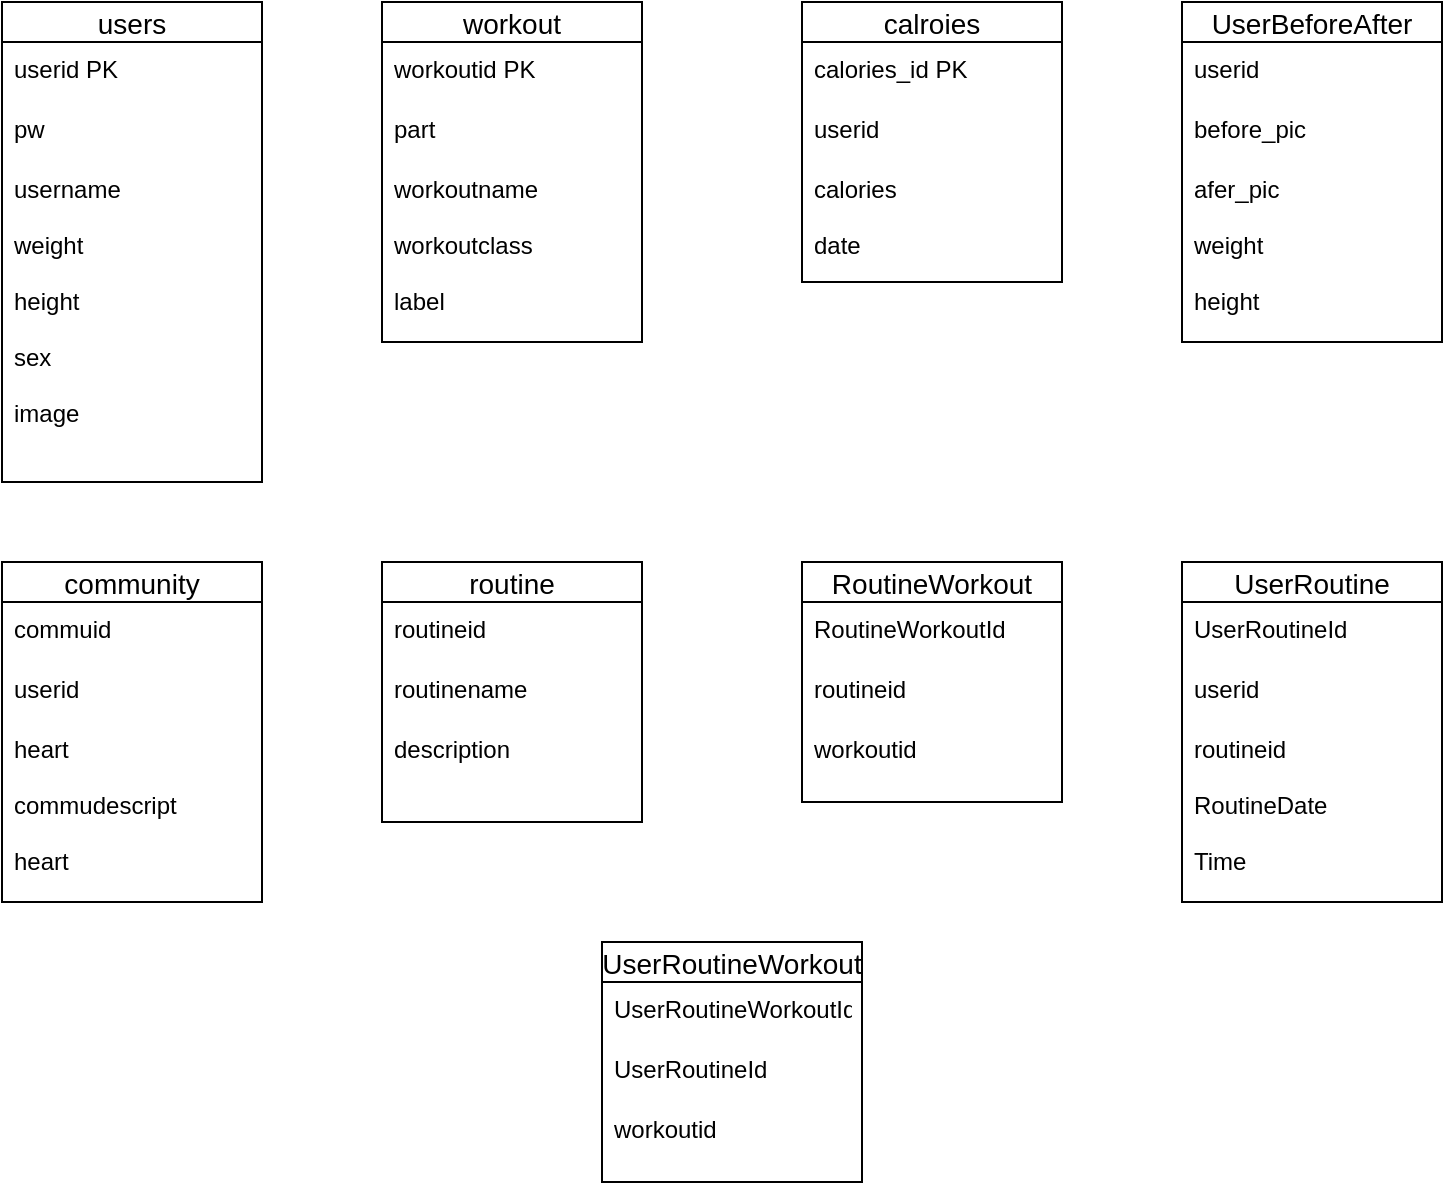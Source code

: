 <mxfile version="15.6.2" type="github">
  <diagram id="C5RBs43oDa-KdzZeNtuy" name="Page-1">
    <mxGraphModel dx="1054" dy="730" grid="1" gridSize="10" guides="1" tooltips="1" connect="1" arrows="1" fold="1" page="1" pageScale="1" pageWidth="827" pageHeight="1169" math="0" shadow="0">
      <root>
        <mxCell id="WIyWlLk6GJQsqaUBKTNV-0" />
        <mxCell id="WIyWlLk6GJQsqaUBKTNV-1" parent="WIyWlLk6GJQsqaUBKTNV-0" />
        <mxCell id="vd-_R8V9__9j6Pd6zYEi-0" value="users" style="swimlane;fontStyle=0;childLayout=stackLayout;horizontal=1;startSize=20;horizontalStack=0;resizeParent=1;resizeParentMax=0;resizeLast=0;collapsible=1;marginBottom=0;align=center;fontSize=14;" vertex="1" parent="WIyWlLk6GJQsqaUBKTNV-1">
          <mxGeometry width="130" height="240" as="geometry" />
        </mxCell>
        <mxCell id="vd-_R8V9__9j6Pd6zYEi-1" value="userid PK&#xa;&#xa; " style="text;strokeColor=none;fillColor=none;spacingLeft=4;spacingRight=4;overflow=hidden;rotatable=0;points=[[0,0.5],[1,0.5]];portConstraint=eastwest;fontSize=12;" vertex="1" parent="vd-_R8V9__9j6Pd6zYEi-0">
          <mxGeometry y="20" width="130" height="30" as="geometry" />
        </mxCell>
        <mxCell id="vd-_R8V9__9j6Pd6zYEi-2" value="pw" style="text;strokeColor=none;fillColor=none;spacingLeft=4;spacingRight=4;overflow=hidden;rotatable=0;points=[[0,0.5],[1,0.5]];portConstraint=eastwest;fontSize=12;" vertex="1" parent="vd-_R8V9__9j6Pd6zYEi-0">
          <mxGeometry y="50" width="130" height="30" as="geometry" />
        </mxCell>
        <mxCell id="vd-_R8V9__9j6Pd6zYEi-3" value="username&#xa;&#xa;weight&#xa;&#xa;height&#xa;&#xa;sex&#xa;&#xa;image" style="text;strokeColor=none;fillColor=none;spacingLeft=4;spacingRight=4;overflow=hidden;rotatable=0;points=[[0,0.5],[1,0.5]];portConstraint=eastwest;fontSize=12;" vertex="1" parent="vd-_R8V9__9j6Pd6zYEi-0">
          <mxGeometry y="80" width="130" height="160" as="geometry" />
        </mxCell>
        <mxCell id="vd-_R8V9__9j6Pd6zYEi-5" value="workout" style="swimlane;fontStyle=0;childLayout=stackLayout;horizontal=1;startSize=20;horizontalStack=0;resizeParent=1;resizeParentMax=0;resizeLast=0;collapsible=1;marginBottom=0;align=center;fontSize=14;" vertex="1" parent="WIyWlLk6GJQsqaUBKTNV-1">
          <mxGeometry x="190" width="130" height="170" as="geometry" />
        </mxCell>
        <mxCell id="vd-_R8V9__9j6Pd6zYEi-6" value="workoutid PK&#xa;" style="text;strokeColor=none;fillColor=none;spacingLeft=4;spacingRight=4;overflow=hidden;rotatable=0;points=[[0,0.5],[1,0.5]];portConstraint=eastwest;fontSize=12;" vertex="1" parent="vd-_R8V9__9j6Pd6zYEi-5">
          <mxGeometry y="20" width="130" height="30" as="geometry" />
        </mxCell>
        <mxCell id="vd-_R8V9__9j6Pd6zYEi-7" value="part" style="text;strokeColor=none;fillColor=none;spacingLeft=4;spacingRight=4;overflow=hidden;rotatable=0;points=[[0,0.5],[1,0.5]];portConstraint=eastwest;fontSize=12;" vertex="1" parent="vd-_R8V9__9j6Pd6zYEi-5">
          <mxGeometry y="50" width="130" height="30" as="geometry" />
        </mxCell>
        <mxCell id="vd-_R8V9__9j6Pd6zYEi-8" value="workoutname&#xa;&#xa;workoutclass&#xa;&#xa;label" style="text;strokeColor=none;fillColor=none;spacingLeft=4;spacingRight=4;overflow=hidden;rotatable=0;points=[[0,0.5],[1,0.5]];portConstraint=eastwest;fontSize=12;" vertex="1" parent="vd-_R8V9__9j6Pd6zYEi-5">
          <mxGeometry y="80" width="130" height="90" as="geometry" />
        </mxCell>
        <mxCell id="vd-_R8V9__9j6Pd6zYEi-9" value="calroies" style="swimlane;fontStyle=0;childLayout=stackLayout;horizontal=1;startSize=20;horizontalStack=0;resizeParent=1;resizeParentMax=0;resizeLast=0;collapsible=1;marginBottom=0;align=center;fontSize=14;" vertex="1" parent="WIyWlLk6GJQsqaUBKTNV-1">
          <mxGeometry x="400" width="130" height="140" as="geometry" />
        </mxCell>
        <mxCell id="vd-_R8V9__9j6Pd6zYEi-10" value="calories_id PK" style="text;strokeColor=none;fillColor=none;spacingLeft=4;spacingRight=4;overflow=hidden;rotatable=0;points=[[0,0.5],[1,0.5]];portConstraint=eastwest;fontSize=12;" vertex="1" parent="vd-_R8V9__9j6Pd6zYEi-9">
          <mxGeometry y="20" width="130" height="30" as="geometry" />
        </mxCell>
        <mxCell id="vd-_R8V9__9j6Pd6zYEi-11" value="userid" style="text;strokeColor=none;fillColor=none;spacingLeft=4;spacingRight=4;overflow=hidden;rotatable=0;points=[[0,0.5],[1,0.5]];portConstraint=eastwest;fontSize=12;" vertex="1" parent="vd-_R8V9__9j6Pd6zYEi-9">
          <mxGeometry y="50" width="130" height="30" as="geometry" />
        </mxCell>
        <mxCell id="vd-_R8V9__9j6Pd6zYEi-12" value="calories&#xa;&#xa;date&#xa;" style="text;strokeColor=none;fillColor=none;spacingLeft=4;spacingRight=4;overflow=hidden;rotatable=0;points=[[0,0.5],[1,0.5]];portConstraint=eastwest;fontSize=12;" vertex="1" parent="vd-_R8V9__9j6Pd6zYEi-9">
          <mxGeometry y="80" width="130" height="60" as="geometry" />
        </mxCell>
        <mxCell id="vd-_R8V9__9j6Pd6zYEi-13" value="community" style="swimlane;fontStyle=0;childLayout=stackLayout;horizontal=1;startSize=20;horizontalStack=0;resizeParent=1;resizeParentMax=0;resizeLast=0;collapsible=1;marginBottom=0;align=center;fontSize=14;" vertex="1" parent="WIyWlLk6GJQsqaUBKTNV-1">
          <mxGeometry y="280" width="130" height="170" as="geometry" />
        </mxCell>
        <mxCell id="vd-_R8V9__9j6Pd6zYEi-14" value="commuid" style="text;strokeColor=none;fillColor=none;spacingLeft=4;spacingRight=4;overflow=hidden;rotatable=0;points=[[0,0.5],[1,0.5]];portConstraint=eastwest;fontSize=12;" vertex="1" parent="vd-_R8V9__9j6Pd6zYEi-13">
          <mxGeometry y="20" width="130" height="30" as="geometry" />
        </mxCell>
        <mxCell id="vd-_R8V9__9j6Pd6zYEi-15" value="userid&#xa;&#xa;&#xa;" style="text;strokeColor=none;fillColor=none;spacingLeft=4;spacingRight=4;overflow=hidden;rotatable=0;points=[[0,0.5],[1,0.5]];portConstraint=eastwest;fontSize=12;" vertex="1" parent="vd-_R8V9__9j6Pd6zYEi-13">
          <mxGeometry y="50" width="130" height="30" as="geometry" />
        </mxCell>
        <mxCell id="vd-_R8V9__9j6Pd6zYEi-16" value="heart&#xa;&#xa;commudescript&#xa;&#xa;heart" style="text;strokeColor=none;fillColor=none;spacingLeft=4;spacingRight=4;overflow=hidden;rotatable=0;points=[[0,0.5],[1,0.5]];portConstraint=eastwest;fontSize=12;" vertex="1" parent="vd-_R8V9__9j6Pd6zYEi-13">
          <mxGeometry y="80" width="130" height="90" as="geometry" />
        </mxCell>
        <mxCell id="vd-_R8V9__9j6Pd6zYEi-17" value="routine" style="swimlane;fontStyle=0;childLayout=stackLayout;horizontal=1;startSize=20;horizontalStack=0;resizeParent=1;resizeParentMax=0;resizeLast=0;collapsible=1;marginBottom=0;align=center;fontSize=14;" vertex="1" parent="WIyWlLk6GJQsqaUBKTNV-1">
          <mxGeometry x="190" y="280" width="130" height="130" as="geometry" />
        </mxCell>
        <mxCell id="vd-_R8V9__9j6Pd6zYEi-18" value="routineid" style="text;strokeColor=none;fillColor=none;spacingLeft=4;spacingRight=4;overflow=hidden;rotatable=0;points=[[0,0.5],[1,0.5]];portConstraint=eastwest;fontSize=12;" vertex="1" parent="vd-_R8V9__9j6Pd6zYEi-17">
          <mxGeometry y="20" width="130" height="30" as="geometry" />
        </mxCell>
        <mxCell id="vd-_R8V9__9j6Pd6zYEi-19" value="routinename" style="text;strokeColor=none;fillColor=none;spacingLeft=4;spacingRight=4;overflow=hidden;rotatable=0;points=[[0,0.5],[1,0.5]];portConstraint=eastwest;fontSize=12;" vertex="1" parent="vd-_R8V9__9j6Pd6zYEi-17">
          <mxGeometry y="50" width="130" height="30" as="geometry" />
        </mxCell>
        <mxCell id="vd-_R8V9__9j6Pd6zYEi-20" value="description" style="text;strokeColor=none;fillColor=none;spacingLeft=4;spacingRight=4;overflow=hidden;rotatable=0;points=[[0,0.5],[1,0.5]];portConstraint=eastwest;fontSize=12;" vertex="1" parent="vd-_R8V9__9j6Pd6zYEi-17">
          <mxGeometry y="80" width="130" height="50" as="geometry" />
        </mxCell>
        <mxCell id="vd-_R8V9__9j6Pd6zYEi-21" value="RoutineWorkout" style="swimlane;fontStyle=0;childLayout=stackLayout;horizontal=1;startSize=20;horizontalStack=0;resizeParent=1;resizeParentMax=0;resizeLast=0;collapsible=1;marginBottom=0;align=center;fontSize=14;" vertex="1" parent="WIyWlLk6GJQsqaUBKTNV-1">
          <mxGeometry x="400" y="280" width="130" height="120" as="geometry" />
        </mxCell>
        <mxCell id="vd-_R8V9__9j6Pd6zYEi-22" value="RoutineWorkoutId" style="text;strokeColor=none;fillColor=none;spacingLeft=4;spacingRight=4;overflow=hidden;rotatable=0;points=[[0,0.5],[1,0.5]];portConstraint=eastwest;fontSize=12;" vertex="1" parent="vd-_R8V9__9j6Pd6zYEi-21">
          <mxGeometry y="20" width="130" height="30" as="geometry" />
        </mxCell>
        <mxCell id="vd-_R8V9__9j6Pd6zYEi-23" value="routineid" style="text;strokeColor=none;fillColor=none;spacingLeft=4;spacingRight=4;overflow=hidden;rotatable=0;points=[[0,0.5],[1,0.5]];portConstraint=eastwest;fontSize=12;" vertex="1" parent="vd-_R8V9__9j6Pd6zYEi-21">
          <mxGeometry y="50" width="130" height="30" as="geometry" />
        </mxCell>
        <mxCell id="vd-_R8V9__9j6Pd6zYEi-24" value="workoutid" style="text;strokeColor=none;fillColor=none;spacingLeft=4;spacingRight=4;overflow=hidden;rotatable=0;points=[[0,0.5],[1,0.5]];portConstraint=eastwest;fontSize=12;" vertex="1" parent="vd-_R8V9__9j6Pd6zYEi-21">
          <mxGeometry y="80" width="130" height="40" as="geometry" />
        </mxCell>
        <mxCell id="vd-_R8V9__9j6Pd6zYEi-25" value="UserBeforeAfter" style="swimlane;fontStyle=0;childLayout=stackLayout;horizontal=1;startSize=20;horizontalStack=0;resizeParent=1;resizeParentMax=0;resizeLast=0;collapsible=1;marginBottom=0;align=center;fontSize=14;" vertex="1" parent="WIyWlLk6GJQsqaUBKTNV-1">
          <mxGeometry x="590" width="130" height="170" as="geometry" />
        </mxCell>
        <mxCell id="vd-_R8V9__9j6Pd6zYEi-26" value="userid" style="text;strokeColor=none;fillColor=none;spacingLeft=4;spacingRight=4;overflow=hidden;rotatable=0;points=[[0,0.5],[1,0.5]];portConstraint=eastwest;fontSize=12;" vertex="1" parent="vd-_R8V9__9j6Pd6zYEi-25">
          <mxGeometry y="20" width="130" height="30" as="geometry" />
        </mxCell>
        <mxCell id="vd-_R8V9__9j6Pd6zYEi-27" value="before_pic" style="text;strokeColor=none;fillColor=none;spacingLeft=4;spacingRight=4;overflow=hidden;rotatable=0;points=[[0,0.5],[1,0.5]];portConstraint=eastwest;fontSize=12;" vertex="1" parent="vd-_R8V9__9j6Pd6zYEi-25">
          <mxGeometry y="50" width="130" height="30" as="geometry" />
        </mxCell>
        <mxCell id="vd-_R8V9__9j6Pd6zYEi-28" value="afer_pic&#xa;&#xa;weight&#xa;&#xa;height&#xa;" style="text;strokeColor=none;fillColor=none;spacingLeft=4;spacingRight=4;overflow=hidden;rotatable=0;points=[[0,0.5],[1,0.5]];portConstraint=eastwest;fontSize=12;" vertex="1" parent="vd-_R8V9__9j6Pd6zYEi-25">
          <mxGeometry y="80" width="130" height="90" as="geometry" />
        </mxCell>
        <mxCell id="vd-_R8V9__9j6Pd6zYEi-29" value="UserRoutine" style="swimlane;fontStyle=0;childLayout=stackLayout;horizontal=1;startSize=20;horizontalStack=0;resizeParent=1;resizeParentMax=0;resizeLast=0;collapsible=1;marginBottom=0;align=center;fontSize=14;" vertex="1" parent="WIyWlLk6GJQsqaUBKTNV-1">
          <mxGeometry x="590" y="280" width="130" height="170" as="geometry" />
        </mxCell>
        <mxCell id="vd-_R8V9__9j6Pd6zYEi-30" value="UserRoutineId" style="text;strokeColor=none;fillColor=none;spacingLeft=4;spacingRight=4;overflow=hidden;rotatable=0;points=[[0,0.5],[1,0.5]];portConstraint=eastwest;fontSize=12;" vertex="1" parent="vd-_R8V9__9j6Pd6zYEi-29">
          <mxGeometry y="20" width="130" height="30" as="geometry" />
        </mxCell>
        <mxCell id="vd-_R8V9__9j6Pd6zYEi-31" value="userid" style="text;strokeColor=none;fillColor=none;spacingLeft=4;spacingRight=4;overflow=hidden;rotatable=0;points=[[0,0.5],[1,0.5]];portConstraint=eastwest;fontSize=12;" vertex="1" parent="vd-_R8V9__9j6Pd6zYEi-29">
          <mxGeometry y="50" width="130" height="30" as="geometry" />
        </mxCell>
        <mxCell id="vd-_R8V9__9j6Pd6zYEi-32" value="routineid&#xa;&#xa;RoutineDate&#xa;&#xa;Time" style="text;strokeColor=none;fillColor=none;spacingLeft=4;spacingRight=4;overflow=hidden;rotatable=0;points=[[0,0.5],[1,0.5]];portConstraint=eastwest;fontSize=12;" vertex="1" parent="vd-_R8V9__9j6Pd6zYEi-29">
          <mxGeometry y="80" width="130" height="90" as="geometry" />
        </mxCell>
        <mxCell id="vd-_R8V9__9j6Pd6zYEi-33" value="UserRoutineWorkout" style="swimlane;fontStyle=0;childLayout=stackLayout;horizontal=1;startSize=20;horizontalStack=0;resizeParent=1;resizeParentMax=0;resizeLast=0;collapsible=1;marginBottom=0;align=center;fontSize=14;" vertex="1" parent="WIyWlLk6GJQsqaUBKTNV-1">
          <mxGeometry x="300" y="470" width="130" height="120" as="geometry" />
        </mxCell>
        <mxCell id="vd-_R8V9__9j6Pd6zYEi-34" value="UserRoutineWorkoutId" style="text;strokeColor=none;fillColor=none;spacingLeft=4;spacingRight=4;overflow=hidden;rotatable=0;points=[[0,0.5],[1,0.5]];portConstraint=eastwest;fontSize=12;" vertex="1" parent="vd-_R8V9__9j6Pd6zYEi-33">
          <mxGeometry y="20" width="130" height="30" as="geometry" />
        </mxCell>
        <mxCell id="vd-_R8V9__9j6Pd6zYEi-35" value="UserRoutineId" style="text;strokeColor=none;fillColor=none;spacingLeft=4;spacingRight=4;overflow=hidden;rotatable=0;points=[[0,0.5],[1,0.5]];portConstraint=eastwest;fontSize=12;" vertex="1" parent="vd-_R8V9__9j6Pd6zYEi-33">
          <mxGeometry y="50" width="130" height="30" as="geometry" />
        </mxCell>
        <mxCell id="vd-_R8V9__9j6Pd6zYEi-36" value="workoutid" style="text;strokeColor=none;fillColor=none;spacingLeft=4;spacingRight=4;overflow=hidden;rotatable=0;points=[[0,0.5],[1,0.5]];portConstraint=eastwest;fontSize=12;" vertex="1" parent="vd-_R8V9__9j6Pd6zYEi-33">
          <mxGeometry y="80" width="130" height="40" as="geometry" />
        </mxCell>
      </root>
    </mxGraphModel>
  </diagram>
</mxfile>
